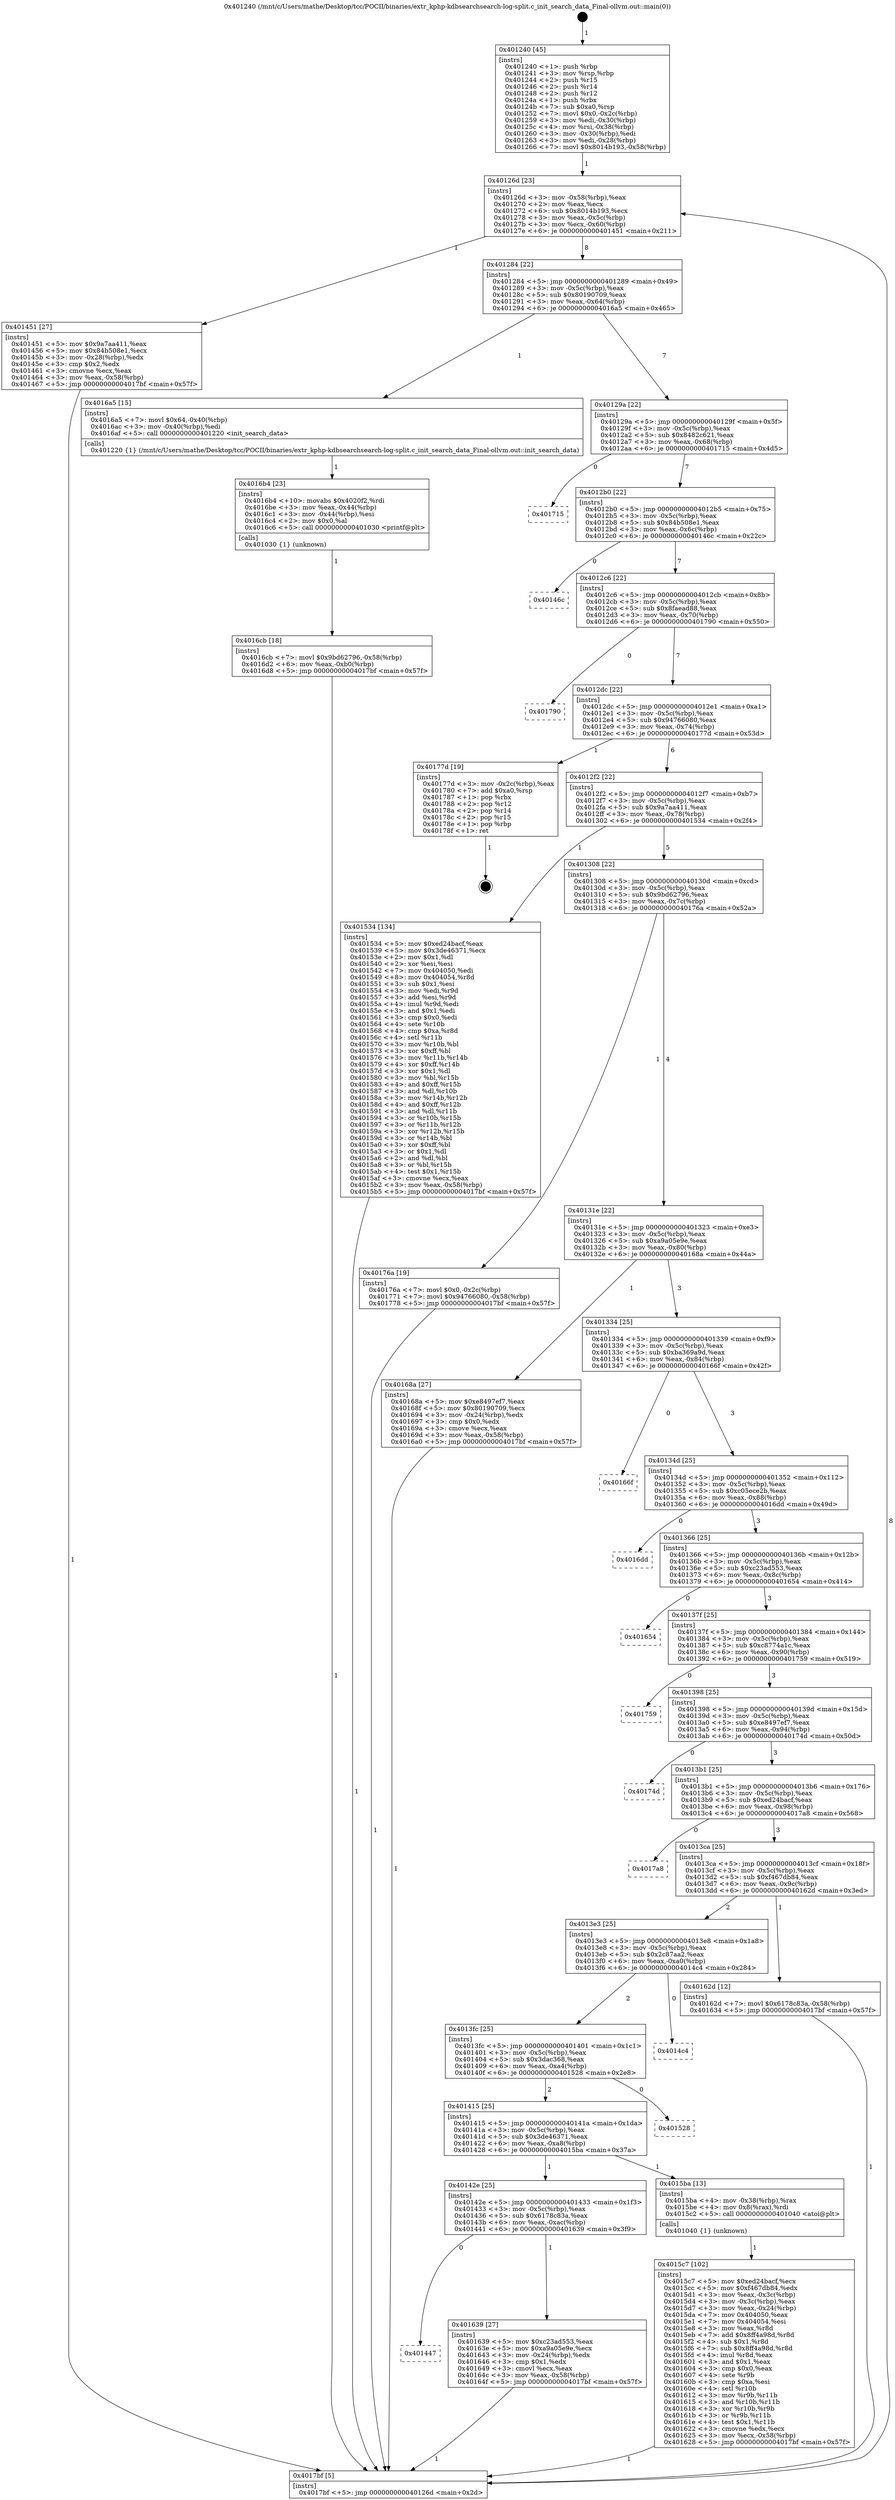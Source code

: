 digraph "0x401240" {
  label = "0x401240 (/mnt/c/Users/mathe/Desktop/tcc/POCII/binaries/extr_kphp-kdbsearchsearch-log-split.c_init_search_data_Final-ollvm.out::main(0))"
  labelloc = "t"
  node[shape=record]

  Entry [label="",width=0.3,height=0.3,shape=circle,fillcolor=black,style=filled]
  "0x40126d" [label="{
     0x40126d [23]\l
     | [instrs]\l
     &nbsp;&nbsp;0x40126d \<+3\>: mov -0x58(%rbp),%eax\l
     &nbsp;&nbsp;0x401270 \<+2\>: mov %eax,%ecx\l
     &nbsp;&nbsp;0x401272 \<+6\>: sub $0x8014b193,%ecx\l
     &nbsp;&nbsp;0x401278 \<+3\>: mov %eax,-0x5c(%rbp)\l
     &nbsp;&nbsp;0x40127b \<+3\>: mov %ecx,-0x60(%rbp)\l
     &nbsp;&nbsp;0x40127e \<+6\>: je 0000000000401451 \<main+0x211\>\l
  }"]
  "0x401451" [label="{
     0x401451 [27]\l
     | [instrs]\l
     &nbsp;&nbsp;0x401451 \<+5\>: mov $0x9a7aa411,%eax\l
     &nbsp;&nbsp;0x401456 \<+5\>: mov $0x84b508e1,%ecx\l
     &nbsp;&nbsp;0x40145b \<+3\>: mov -0x28(%rbp),%edx\l
     &nbsp;&nbsp;0x40145e \<+3\>: cmp $0x2,%edx\l
     &nbsp;&nbsp;0x401461 \<+3\>: cmovne %ecx,%eax\l
     &nbsp;&nbsp;0x401464 \<+3\>: mov %eax,-0x58(%rbp)\l
     &nbsp;&nbsp;0x401467 \<+5\>: jmp 00000000004017bf \<main+0x57f\>\l
  }"]
  "0x401284" [label="{
     0x401284 [22]\l
     | [instrs]\l
     &nbsp;&nbsp;0x401284 \<+5\>: jmp 0000000000401289 \<main+0x49\>\l
     &nbsp;&nbsp;0x401289 \<+3\>: mov -0x5c(%rbp),%eax\l
     &nbsp;&nbsp;0x40128c \<+5\>: sub $0x80190709,%eax\l
     &nbsp;&nbsp;0x401291 \<+3\>: mov %eax,-0x64(%rbp)\l
     &nbsp;&nbsp;0x401294 \<+6\>: je 00000000004016a5 \<main+0x465\>\l
  }"]
  "0x4017bf" [label="{
     0x4017bf [5]\l
     | [instrs]\l
     &nbsp;&nbsp;0x4017bf \<+5\>: jmp 000000000040126d \<main+0x2d\>\l
  }"]
  "0x401240" [label="{
     0x401240 [45]\l
     | [instrs]\l
     &nbsp;&nbsp;0x401240 \<+1\>: push %rbp\l
     &nbsp;&nbsp;0x401241 \<+3\>: mov %rsp,%rbp\l
     &nbsp;&nbsp;0x401244 \<+2\>: push %r15\l
     &nbsp;&nbsp;0x401246 \<+2\>: push %r14\l
     &nbsp;&nbsp;0x401248 \<+2\>: push %r12\l
     &nbsp;&nbsp;0x40124a \<+1\>: push %rbx\l
     &nbsp;&nbsp;0x40124b \<+7\>: sub $0xa0,%rsp\l
     &nbsp;&nbsp;0x401252 \<+7\>: movl $0x0,-0x2c(%rbp)\l
     &nbsp;&nbsp;0x401259 \<+3\>: mov %edi,-0x30(%rbp)\l
     &nbsp;&nbsp;0x40125c \<+4\>: mov %rsi,-0x38(%rbp)\l
     &nbsp;&nbsp;0x401260 \<+3\>: mov -0x30(%rbp),%edi\l
     &nbsp;&nbsp;0x401263 \<+3\>: mov %edi,-0x28(%rbp)\l
     &nbsp;&nbsp;0x401266 \<+7\>: movl $0x8014b193,-0x58(%rbp)\l
  }"]
  Exit [label="",width=0.3,height=0.3,shape=circle,fillcolor=black,style=filled,peripheries=2]
  "0x4016a5" [label="{
     0x4016a5 [15]\l
     | [instrs]\l
     &nbsp;&nbsp;0x4016a5 \<+7\>: movl $0x64,-0x40(%rbp)\l
     &nbsp;&nbsp;0x4016ac \<+3\>: mov -0x40(%rbp),%edi\l
     &nbsp;&nbsp;0x4016af \<+5\>: call 0000000000401220 \<init_search_data\>\l
     | [calls]\l
     &nbsp;&nbsp;0x401220 \{1\} (/mnt/c/Users/mathe/Desktop/tcc/POCII/binaries/extr_kphp-kdbsearchsearch-log-split.c_init_search_data_Final-ollvm.out::init_search_data)\l
  }"]
  "0x40129a" [label="{
     0x40129a [22]\l
     | [instrs]\l
     &nbsp;&nbsp;0x40129a \<+5\>: jmp 000000000040129f \<main+0x5f\>\l
     &nbsp;&nbsp;0x40129f \<+3\>: mov -0x5c(%rbp),%eax\l
     &nbsp;&nbsp;0x4012a2 \<+5\>: sub $0x8482c621,%eax\l
     &nbsp;&nbsp;0x4012a7 \<+3\>: mov %eax,-0x68(%rbp)\l
     &nbsp;&nbsp;0x4012aa \<+6\>: je 0000000000401715 \<main+0x4d5\>\l
  }"]
  "0x4016cb" [label="{
     0x4016cb [18]\l
     | [instrs]\l
     &nbsp;&nbsp;0x4016cb \<+7\>: movl $0x9bd62796,-0x58(%rbp)\l
     &nbsp;&nbsp;0x4016d2 \<+6\>: mov %eax,-0xb0(%rbp)\l
     &nbsp;&nbsp;0x4016d8 \<+5\>: jmp 00000000004017bf \<main+0x57f\>\l
  }"]
  "0x401715" [label="{
     0x401715\l
  }", style=dashed]
  "0x4012b0" [label="{
     0x4012b0 [22]\l
     | [instrs]\l
     &nbsp;&nbsp;0x4012b0 \<+5\>: jmp 00000000004012b5 \<main+0x75\>\l
     &nbsp;&nbsp;0x4012b5 \<+3\>: mov -0x5c(%rbp),%eax\l
     &nbsp;&nbsp;0x4012b8 \<+5\>: sub $0x84b508e1,%eax\l
     &nbsp;&nbsp;0x4012bd \<+3\>: mov %eax,-0x6c(%rbp)\l
     &nbsp;&nbsp;0x4012c0 \<+6\>: je 000000000040146c \<main+0x22c\>\l
  }"]
  "0x4016b4" [label="{
     0x4016b4 [23]\l
     | [instrs]\l
     &nbsp;&nbsp;0x4016b4 \<+10\>: movabs $0x4020f2,%rdi\l
     &nbsp;&nbsp;0x4016be \<+3\>: mov %eax,-0x44(%rbp)\l
     &nbsp;&nbsp;0x4016c1 \<+3\>: mov -0x44(%rbp),%esi\l
     &nbsp;&nbsp;0x4016c4 \<+2\>: mov $0x0,%al\l
     &nbsp;&nbsp;0x4016c6 \<+5\>: call 0000000000401030 \<printf@plt\>\l
     | [calls]\l
     &nbsp;&nbsp;0x401030 \{1\} (unknown)\l
  }"]
  "0x40146c" [label="{
     0x40146c\l
  }", style=dashed]
  "0x4012c6" [label="{
     0x4012c6 [22]\l
     | [instrs]\l
     &nbsp;&nbsp;0x4012c6 \<+5\>: jmp 00000000004012cb \<main+0x8b\>\l
     &nbsp;&nbsp;0x4012cb \<+3\>: mov -0x5c(%rbp),%eax\l
     &nbsp;&nbsp;0x4012ce \<+5\>: sub $0x8faead88,%eax\l
     &nbsp;&nbsp;0x4012d3 \<+3\>: mov %eax,-0x70(%rbp)\l
     &nbsp;&nbsp;0x4012d6 \<+6\>: je 0000000000401790 \<main+0x550\>\l
  }"]
  "0x401447" [label="{
     0x401447\l
  }", style=dashed]
  "0x401790" [label="{
     0x401790\l
  }", style=dashed]
  "0x4012dc" [label="{
     0x4012dc [22]\l
     | [instrs]\l
     &nbsp;&nbsp;0x4012dc \<+5\>: jmp 00000000004012e1 \<main+0xa1\>\l
     &nbsp;&nbsp;0x4012e1 \<+3\>: mov -0x5c(%rbp),%eax\l
     &nbsp;&nbsp;0x4012e4 \<+5\>: sub $0x94766080,%eax\l
     &nbsp;&nbsp;0x4012e9 \<+3\>: mov %eax,-0x74(%rbp)\l
     &nbsp;&nbsp;0x4012ec \<+6\>: je 000000000040177d \<main+0x53d\>\l
  }"]
  "0x401639" [label="{
     0x401639 [27]\l
     | [instrs]\l
     &nbsp;&nbsp;0x401639 \<+5\>: mov $0xc23ad553,%eax\l
     &nbsp;&nbsp;0x40163e \<+5\>: mov $0xa9a05e9e,%ecx\l
     &nbsp;&nbsp;0x401643 \<+3\>: mov -0x24(%rbp),%edx\l
     &nbsp;&nbsp;0x401646 \<+3\>: cmp $0x1,%edx\l
     &nbsp;&nbsp;0x401649 \<+3\>: cmovl %ecx,%eax\l
     &nbsp;&nbsp;0x40164c \<+3\>: mov %eax,-0x58(%rbp)\l
     &nbsp;&nbsp;0x40164f \<+5\>: jmp 00000000004017bf \<main+0x57f\>\l
  }"]
  "0x40177d" [label="{
     0x40177d [19]\l
     | [instrs]\l
     &nbsp;&nbsp;0x40177d \<+3\>: mov -0x2c(%rbp),%eax\l
     &nbsp;&nbsp;0x401780 \<+7\>: add $0xa0,%rsp\l
     &nbsp;&nbsp;0x401787 \<+1\>: pop %rbx\l
     &nbsp;&nbsp;0x401788 \<+2\>: pop %r12\l
     &nbsp;&nbsp;0x40178a \<+2\>: pop %r14\l
     &nbsp;&nbsp;0x40178c \<+2\>: pop %r15\l
     &nbsp;&nbsp;0x40178e \<+1\>: pop %rbp\l
     &nbsp;&nbsp;0x40178f \<+1\>: ret\l
  }"]
  "0x4012f2" [label="{
     0x4012f2 [22]\l
     | [instrs]\l
     &nbsp;&nbsp;0x4012f2 \<+5\>: jmp 00000000004012f7 \<main+0xb7\>\l
     &nbsp;&nbsp;0x4012f7 \<+3\>: mov -0x5c(%rbp),%eax\l
     &nbsp;&nbsp;0x4012fa \<+5\>: sub $0x9a7aa411,%eax\l
     &nbsp;&nbsp;0x4012ff \<+3\>: mov %eax,-0x78(%rbp)\l
     &nbsp;&nbsp;0x401302 \<+6\>: je 0000000000401534 \<main+0x2f4\>\l
  }"]
  "0x4015c7" [label="{
     0x4015c7 [102]\l
     | [instrs]\l
     &nbsp;&nbsp;0x4015c7 \<+5\>: mov $0xed24bacf,%ecx\l
     &nbsp;&nbsp;0x4015cc \<+5\>: mov $0xf467db84,%edx\l
     &nbsp;&nbsp;0x4015d1 \<+3\>: mov %eax,-0x3c(%rbp)\l
     &nbsp;&nbsp;0x4015d4 \<+3\>: mov -0x3c(%rbp),%eax\l
     &nbsp;&nbsp;0x4015d7 \<+3\>: mov %eax,-0x24(%rbp)\l
     &nbsp;&nbsp;0x4015da \<+7\>: mov 0x404050,%eax\l
     &nbsp;&nbsp;0x4015e1 \<+7\>: mov 0x404054,%esi\l
     &nbsp;&nbsp;0x4015e8 \<+3\>: mov %eax,%r8d\l
     &nbsp;&nbsp;0x4015eb \<+7\>: add $0x8ff4a98d,%r8d\l
     &nbsp;&nbsp;0x4015f2 \<+4\>: sub $0x1,%r8d\l
     &nbsp;&nbsp;0x4015f6 \<+7\>: sub $0x8ff4a98d,%r8d\l
     &nbsp;&nbsp;0x4015fd \<+4\>: imul %r8d,%eax\l
     &nbsp;&nbsp;0x401601 \<+3\>: and $0x1,%eax\l
     &nbsp;&nbsp;0x401604 \<+3\>: cmp $0x0,%eax\l
     &nbsp;&nbsp;0x401607 \<+4\>: sete %r9b\l
     &nbsp;&nbsp;0x40160b \<+3\>: cmp $0xa,%esi\l
     &nbsp;&nbsp;0x40160e \<+4\>: setl %r10b\l
     &nbsp;&nbsp;0x401612 \<+3\>: mov %r9b,%r11b\l
     &nbsp;&nbsp;0x401615 \<+3\>: and %r10b,%r11b\l
     &nbsp;&nbsp;0x401618 \<+3\>: xor %r10b,%r9b\l
     &nbsp;&nbsp;0x40161b \<+3\>: or %r9b,%r11b\l
     &nbsp;&nbsp;0x40161e \<+4\>: test $0x1,%r11b\l
     &nbsp;&nbsp;0x401622 \<+3\>: cmovne %edx,%ecx\l
     &nbsp;&nbsp;0x401625 \<+3\>: mov %ecx,-0x58(%rbp)\l
     &nbsp;&nbsp;0x401628 \<+5\>: jmp 00000000004017bf \<main+0x57f\>\l
  }"]
  "0x401534" [label="{
     0x401534 [134]\l
     | [instrs]\l
     &nbsp;&nbsp;0x401534 \<+5\>: mov $0xed24bacf,%eax\l
     &nbsp;&nbsp;0x401539 \<+5\>: mov $0x3de46371,%ecx\l
     &nbsp;&nbsp;0x40153e \<+2\>: mov $0x1,%dl\l
     &nbsp;&nbsp;0x401540 \<+2\>: xor %esi,%esi\l
     &nbsp;&nbsp;0x401542 \<+7\>: mov 0x404050,%edi\l
     &nbsp;&nbsp;0x401549 \<+8\>: mov 0x404054,%r8d\l
     &nbsp;&nbsp;0x401551 \<+3\>: sub $0x1,%esi\l
     &nbsp;&nbsp;0x401554 \<+3\>: mov %edi,%r9d\l
     &nbsp;&nbsp;0x401557 \<+3\>: add %esi,%r9d\l
     &nbsp;&nbsp;0x40155a \<+4\>: imul %r9d,%edi\l
     &nbsp;&nbsp;0x40155e \<+3\>: and $0x1,%edi\l
     &nbsp;&nbsp;0x401561 \<+3\>: cmp $0x0,%edi\l
     &nbsp;&nbsp;0x401564 \<+4\>: sete %r10b\l
     &nbsp;&nbsp;0x401568 \<+4\>: cmp $0xa,%r8d\l
     &nbsp;&nbsp;0x40156c \<+4\>: setl %r11b\l
     &nbsp;&nbsp;0x401570 \<+3\>: mov %r10b,%bl\l
     &nbsp;&nbsp;0x401573 \<+3\>: xor $0xff,%bl\l
     &nbsp;&nbsp;0x401576 \<+3\>: mov %r11b,%r14b\l
     &nbsp;&nbsp;0x401579 \<+4\>: xor $0xff,%r14b\l
     &nbsp;&nbsp;0x40157d \<+3\>: xor $0x1,%dl\l
     &nbsp;&nbsp;0x401580 \<+3\>: mov %bl,%r15b\l
     &nbsp;&nbsp;0x401583 \<+4\>: and $0xff,%r15b\l
     &nbsp;&nbsp;0x401587 \<+3\>: and %dl,%r10b\l
     &nbsp;&nbsp;0x40158a \<+3\>: mov %r14b,%r12b\l
     &nbsp;&nbsp;0x40158d \<+4\>: and $0xff,%r12b\l
     &nbsp;&nbsp;0x401591 \<+3\>: and %dl,%r11b\l
     &nbsp;&nbsp;0x401594 \<+3\>: or %r10b,%r15b\l
     &nbsp;&nbsp;0x401597 \<+3\>: or %r11b,%r12b\l
     &nbsp;&nbsp;0x40159a \<+3\>: xor %r12b,%r15b\l
     &nbsp;&nbsp;0x40159d \<+3\>: or %r14b,%bl\l
     &nbsp;&nbsp;0x4015a0 \<+3\>: xor $0xff,%bl\l
     &nbsp;&nbsp;0x4015a3 \<+3\>: or $0x1,%dl\l
     &nbsp;&nbsp;0x4015a6 \<+2\>: and %dl,%bl\l
     &nbsp;&nbsp;0x4015a8 \<+3\>: or %bl,%r15b\l
     &nbsp;&nbsp;0x4015ab \<+4\>: test $0x1,%r15b\l
     &nbsp;&nbsp;0x4015af \<+3\>: cmovne %ecx,%eax\l
     &nbsp;&nbsp;0x4015b2 \<+3\>: mov %eax,-0x58(%rbp)\l
     &nbsp;&nbsp;0x4015b5 \<+5\>: jmp 00000000004017bf \<main+0x57f\>\l
  }"]
  "0x401308" [label="{
     0x401308 [22]\l
     | [instrs]\l
     &nbsp;&nbsp;0x401308 \<+5\>: jmp 000000000040130d \<main+0xcd\>\l
     &nbsp;&nbsp;0x40130d \<+3\>: mov -0x5c(%rbp),%eax\l
     &nbsp;&nbsp;0x401310 \<+5\>: sub $0x9bd62796,%eax\l
     &nbsp;&nbsp;0x401315 \<+3\>: mov %eax,-0x7c(%rbp)\l
     &nbsp;&nbsp;0x401318 \<+6\>: je 000000000040176a \<main+0x52a\>\l
  }"]
  "0x40142e" [label="{
     0x40142e [25]\l
     | [instrs]\l
     &nbsp;&nbsp;0x40142e \<+5\>: jmp 0000000000401433 \<main+0x1f3\>\l
     &nbsp;&nbsp;0x401433 \<+3\>: mov -0x5c(%rbp),%eax\l
     &nbsp;&nbsp;0x401436 \<+5\>: sub $0x6178c83a,%eax\l
     &nbsp;&nbsp;0x40143b \<+6\>: mov %eax,-0xac(%rbp)\l
     &nbsp;&nbsp;0x401441 \<+6\>: je 0000000000401639 \<main+0x3f9\>\l
  }"]
  "0x40176a" [label="{
     0x40176a [19]\l
     | [instrs]\l
     &nbsp;&nbsp;0x40176a \<+7\>: movl $0x0,-0x2c(%rbp)\l
     &nbsp;&nbsp;0x401771 \<+7\>: movl $0x94766080,-0x58(%rbp)\l
     &nbsp;&nbsp;0x401778 \<+5\>: jmp 00000000004017bf \<main+0x57f\>\l
  }"]
  "0x40131e" [label="{
     0x40131e [22]\l
     | [instrs]\l
     &nbsp;&nbsp;0x40131e \<+5\>: jmp 0000000000401323 \<main+0xe3\>\l
     &nbsp;&nbsp;0x401323 \<+3\>: mov -0x5c(%rbp),%eax\l
     &nbsp;&nbsp;0x401326 \<+5\>: sub $0xa9a05e9e,%eax\l
     &nbsp;&nbsp;0x40132b \<+3\>: mov %eax,-0x80(%rbp)\l
     &nbsp;&nbsp;0x40132e \<+6\>: je 000000000040168a \<main+0x44a\>\l
  }"]
  "0x4015ba" [label="{
     0x4015ba [13]\l
     | [instrs]\l
     &nbsp;&nbsp;0x4015ba \<+4\>: mov -0x38(%rbp),%rax\l
     &nbsp;&nbsp;0x4015be \<+4\>: mov 0x8(%rax),%rdi\l
     &nbsp;&nbsp;0x4015c2 \<+5\>: call 0000000000401040 \<atoi@plt\>\l
     | [calls]\l
     &nbsp;&nbsp;0x401040 \{1\} (unknown)\l
  }"]
  "0x40168a" [label="{
     0x40168a [27]\l
     | [instrs]\l
     &nbsp;&nbsp;0x40168a \<+5\>: mov $0xe8497ef7,%eax\l
     &nbsp;&nbsp;0x40168f \<+5\>: mov $0x80190709,%ecx\l
     &nbsp;&nbsp;0x401694 \<+3\>: mov -0x24(%rbp),%edx\l
     &nbsp;&nbsp;0x401697 \<+3\>: cmp $0x0,%edx\l
     &nbsp;&nbsp;0x40169a \<+3\>: cmove %ecx,%eax\l
     &nbsp;&nbsp;0x40169d \<+3\>: mov %eax,-0x58(%rbp)\l
     &nbsp;&nbsp;0x4016a0 \<+5\>: jmp 00000000004017bf \<main+0x57f\>\l
  }"]
  "0x401334" [label="{
     0x401334 [25]\l
     | [instrs]\l
     &nbsp;&nbsp;0x401334 \<+5\>: jmp 0000000000401339 \<main+0xf9\>\l
     &nbsp;&nbsp;0x401339 \<+3\>: mov -0x5c(%rbp),%eax\l
     &nbsp;&nbsp;0x40133c \<+5\>: sub $0xba369a9d,%eax\l
     &nbsp;&nbsp;0x401341 \<+6\>: mov %eax,-0x84(%rbp)\l
     &nbsp;&nbsp;0x401347 \<+6\>: je 000000000040166f \<main+0x42f\>\l
  }"]
  "0x401415" [label="{
     0x401415 [25]\l
     | [instrs]\l
     &nbsp;&nbsp;0x401415 \<+5\>: jmp 000000000040141a \<main+0x1da\>\l
     &nbsp;&nbsp;0x40141a \<+3\>: mov -0x5c(%rbp),%eax\l
     &nbsp;&nbsp;0x40141d \<+5\>: sub $0x3de46371,%eax\l
     &nbsp;&nbsp;0x401422 \<+6\>: mov %eax,-0xa8(%rbp)\l
     &nbsp;&nbsp;0x401428 \<+6\>: je 00000000004015ba \<main+0x37a\>\l
  }"]
  "0x40166f" [label="{
     0x40166f\l
  }", style=dashed]
  "0x40134d" [label="{
     0x40134d [25]\l
     | [instrs]\l
     &nbsp;&nbsp;0x40134d \<+5\>: jmp 0000000000401352 \<main+0x112\>\l
     &nbsp;&nbsp;0x401352 \<+3\>: mov -0x5c(%rbp),%eax\l
     &nbsp;&nbsp;0x401355 \<+5\>: sub $0xc05ece2b,%eax\l
     &nbsp;&nbsp;0x40135a \<+6\>: mov %eax,-0x88(%rbp)\l
     &nbsp;&nbsp;0x401360 \<+6\>: je 00000000004016dd \<main+0x49d\>\l
  }"]
  "0x401528" [label="{
     0x401528\l
  }", style=dashed]
  "0x4016dd" [label="{
     0x4016dd\l
  }", style=dashed]
  "0x401366" [label="{
     0x401366 [25]\l
     | [instrs]\l
     &nbsp;&nbsp;0x401366 \<+5\>: jmp 000000000040136b \<main+0x12b\>\l
     &nbsp;&nbsp;0x40136b \<+3\>: mov -0x5c(%rbp),%eax\l
     &nbsp;&nbsp;0x40136e \<+5\>: sub $0xc23ad553,%eax\l
     &nbsp;&nbsp;0x401373 \<+6\>: mov %eax,-0x8c(%rbp)\l
     &nbsp;&nbsp;0x401379 \<+6\>: je 0000000000401654 \<main+0x414\>\l
  }"]
  "0x4013fc" [label="{
     0x4013fc [25]\l
     | [instrs]\l
     &nbsp;&nbsp;0x4013fc \<+5\>: jmp 0000000000401401 \<main+0x1c1\>\l
     &nbsp;&nbsp;0x401401 \<+3\>: mov -0x5c(%rbp),%eax\l
     &nbsp;&nbsp;0x401404 \<+5\>: sub $0x3dac368,%eax\l
     &nbsp;&nbsp;0x401409 \<+6\>: mov %eax,-0xa4(%rbp)\l
     &nbsp;&nbsp;0x40140f \<+6\>: je 0000000000401528 \<main+0x2e8\>\l
  }"]
  "0x401654" [label="{
     0x401654\l
  }", style=dashed]
  "0x40137f" [label="{
     0x40137f [25]\l
     | [instrs]\l
     &nbsp;&nbsp;0x40137f \<+5\>: jmp 0000000000401384 \<main+0x144\>\l
     &nbsp;&nbsp;0x401384 \<+3\>: mov -0x5c(%rbp),%eax\l
     &nbsp;&nbsp;0x401387 \<+5\>: sub $0xc8774a1c,%eax\l
     &nbsp;&nbsp;0x40138c \<+6\>: mov %eax,-0x90(%rbp)\l
     &nbsp;&nbsp;0x401392 \<+6\>: je 0000000000401759 \<main+0x519\>\l
  }"]
  "0x4014c4" [label="{
     0x4014c4\l
  }", style=dashed]
  "0x401759" [label="{
     0x401759\l
  }", style=dashed]
  "0x401398" [label="{
     0x401398 [25]\l
     | [instrs]\l
     &nbsp;&nbsp;0x401398 \<+5\>: jmp 000000000040139d \<main+0x15d\>\l
     &nbsp;&nbsp;0x40139d \<+3\>: mov -0x5c(%rbp),%eax\l
     &nbsp;&nbsp;0x4013a0 \<+5\>: sub $0xe8497ef7,%eax\l
     &nbsp;&nbsp;0x4013a5 \<+6\>: mov %eax,-0x94(%rbp)\l
     &nbsp;&nbsp;0x4013ab \<+6\>: je 000000000040174d \<main+0x50d\>\l
  }"]
  "0x4013e3" [label="{
     0x4013e3 [25]\l
     | [instrs]\l
     &nbsp;&nbsp;0x4013e3 \<+5\>: jmp 00000000004013e8 \<main+0x1a8\>\l
     &nbsp;&nbsp;0x4013e8 \<+3\>: mov -0x5c(%rbp),%eax\l
     &nbsp;&nbsp;0x4013eb \<+5\>: sub $0x2c87aa2,%eax\l
     &nbsp;&nbsp;0x4013f0 \<+6\>: mov %eax,-0xa0(%rbp)\l
     &nbsp;&nbsp;0x4013f6 \<+6\>: je 00000000004014c4 \<main+0x284\>\l
  }"]
  "0x40174d" [label="{
     0x40174d\l
  }", style=dashed]
  "0x4013b1" [label="{
     0x4013b1 [25]\l
     | [instrs]\l
     &nbsp;&nbsp;0x4013b1 \<+5\>: jmp 00000000004013b6 \<main+0x176\>\l
     &nbsp;&nbsp;0x4013b6 \<+3\>: mov -0x5c(%rbp),%eax\l
     &nbsp;&nbsp;0x4013b9 \<+5\>: sub $0xed24bacf,%eax\l
     &nbsp;&nbsp;0x4013be \<+6\>: mov %eax,-0x98(%rbp)\l
     &nbsp;&nbsp;0x4013c4 \<+6\>: je 00000000004017a8 \<main+0x568\>\l
  }"]
  "0x40162d" [label="{
     0x40162d [12]\l
     | [instrs]\l
     &nbsp;&nbsp;0x40162d \<+7\>: movl $0x6178c83a,-0x58(%rbp)\l
     &nbsp;&nbsp;0x401634 \<+5\>: jmp 00000000004017bf \<main+0x57f\>\l
  }"]
  "0x4017a8" [label="{
     0x4017a8\l
  }", style=dashed]
  "0x4013ca" [label="{
     0x4013ca [25]\l
     | [instrs]\l
     &nbsp;&nbsp;0x4013ca \<+5\>: jmp 00000000004013cf \<main+0x18f\>\l
     &nbsp;&nbsp;0x4013cf \<+3\>: mov -0x5c(%rbp),%eax\l
     &nbsp;&nbsp;0x4013d2 \<+5\>: sub $0xf467db84,%eax\l
     &nbsp;&nbsp;0x4013d7 \<+6\>: mov %eax,-0x9c(%rbp)\l
     &nbsp;&nbsp;0x4013dd \<+6\>: je 000000000040162d \<main+0x3ed\>\l
  }"]
  Entry -> "0x401240" [label=" 1"]
  "0x40126d" -> "0x401451" [label=" 1"]
  "0x40126d" -> "0x401284" [label=" 8"]
  "0x401451" -> "0x4017bf" [label=" 1"]
  "0x401240" -> "0x40126d" [label=" 1"]
  "0x4017bf" -> "0x40126d" [label=" 8"]
  "0x40177d" -> Exit [label=" 1"]
  "0x401284" -> "0x4016a5" [label=" 1"]
  "0x401284" -> "0x40129a" [label=" 7"]
  "0x40176a" -> "0x4017bf" [label=" 1"]
  "0x40129a" -> "0x401715" [label=" 0"]
  "0x40129a" -> "0x4012b0" [label=" 7"]
  "0x4016cb" -> "0x4017bf" [label=" 1"]
  "0x4012b0" -> "0x40146c" [label=" 0"]
  "0x4012b0" -> "0x4012c6" [label=" 7"]
  "0x4016b4" -> "0x4016cb" [label=" 1"]
  "0x4012c6" -> "0x401790" [label=" 0"]
  "0x4012c6" -> "0x4012dc" [label=" 7"]
  "0x4016a5" -> "0x4016b4" [label=" 1"]
  "0x4012dc" -> "0x40177d" [label=" 1"]
  "0x4012dc" -> "0x4012f2" [label=" 6"]
  "0x40168a" -> "0x4017bf" [label=" 1"]
  "0x4012f2" -> "0x401534" [label=" 1"]
  "0x4012f2" -> "0x401308" [label=" 5"]
  "0x401534" -> "0x4017bf" [label=" 1"]
  "0x40142e" -> "0x401447" [label=" 0"]
  "0x401308" -> "0x40176a" [label=" 1"]
  "0x401308" -> "0x40131e" [label=" 4"]
  "0x40142e" -> "0x401639" [label=" 1"]
  "0x40131e" -> "0x40168a" [label=" 1"]
  "0x40131e" -> "0x401334" [label=" 3"]
  "0x401639" -> "0x4017bf" [label=" 1"]
  "0x401334" -> "0x40166f" [label=" 0"]
  "0x401334" -> "0x40134d" [label=" 3"]
  "0x4015c7" -> "0x4017bf" [label=" 1"]
  "0x40134d" -> "0x4016dd" [label=" 0"]
  "0x40134d" -> "0x401366" [label=" 3"]
  "0x4015ba" -> "0x4015c7" [label=" 1"]
  "0x401366" -> "0x401654" [label=" 0"]
  "0x401366" -> "0x40137f" [label=" 3"]
  "0x401415" -> "0x4015ba" [label=" 1"]
  "0x40137f" -> "0x401759" [label=" 0"]
  "0x40137f" -> "0x401398" [label=" 3"]
  "0x40162d" -> "0x4017bf" [label=" 1"]
  "0x401398" -> "0x40174d" [label=" 0"]
  "0x401398" -> "0x4013b1" [label=" 3"]
  "0x4013fc" -> "0x401528" [label=" 0"]
  "0x4013b1" -> "0x4017a8" [label=" 0"]
  "0x4013b1" -> "0x4013ca" [label=" 3"]
  "0x401415" -> "0x40142e" [label=" 1"]
  "0x4013ca" -> "0x40162d" [label=" 1"]
  "0x4013ca" -> "0x4013e3" [label=" 2"]
  "0x4013fc" -> "0x401415" [label=" 2"]
  "0x4013e3" -> "0x4014c4" [label=" 0"]
  "0x4013e3" -> "0x4013fc" [label=" 2"]
}
